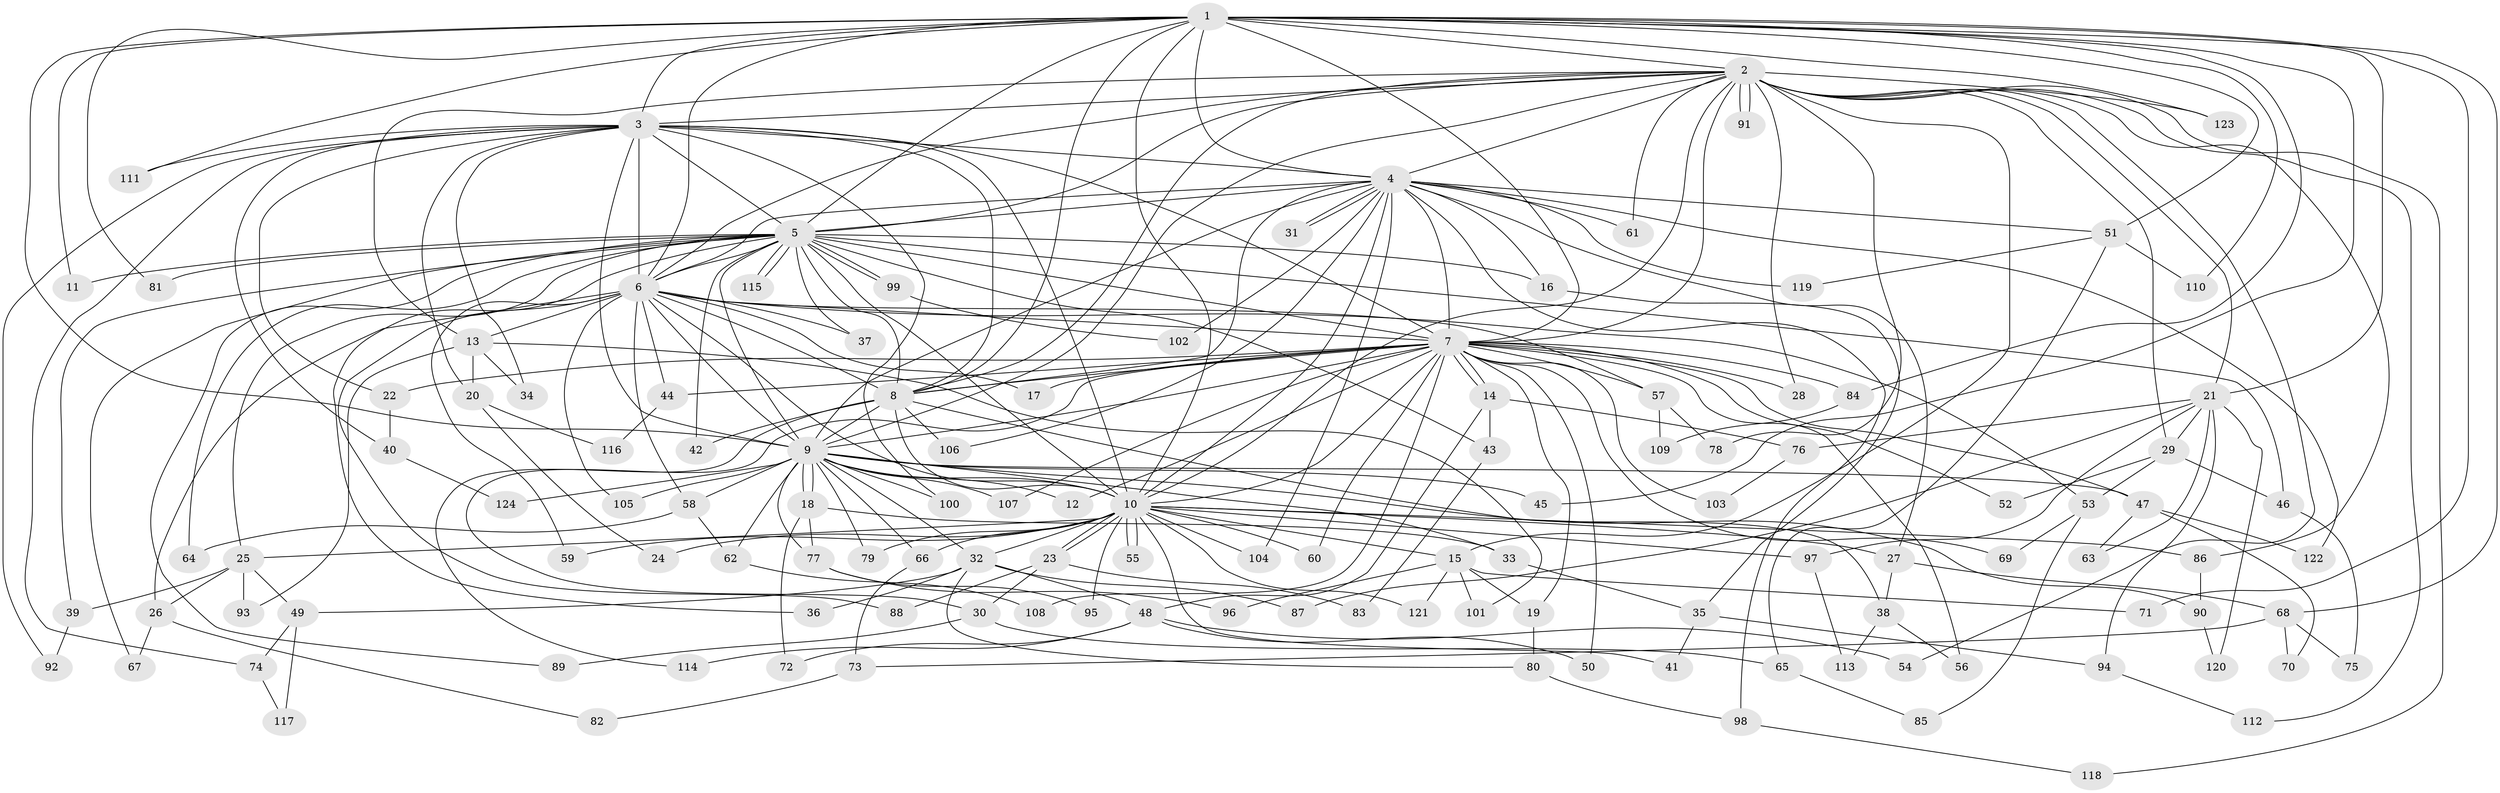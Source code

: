 // coarse degree distribution, {14: 0.10526315789473684, 4: 0.15789473684210525, 6: 0.07894736842105263, 5: 0.18421052631578946, 18: 0.02631578947368421, 1: 0.10526315789473684, 3: 0.18421052631578946, 17: 0.02631578947368421, 2: 0.02631578947368421, 19: 0.02631578947368421, 9: 0.02631578947368421, 16: 0.02631578947368421, 11: 0.02631578947368421}
// Generated by graph-tools (version 1.1) at 2025/36/03/04/25 23:36:21]
// undirected, 124 vertices, 273 edges
graph export_dot {
  node [color=gray90,style=filled];
  1;
  2;
  3;
  4;
  5;
  6;
  7;
  8;
  9;
  10;
  11;
  12;
  13;
  14;
  15;
  16;
  17;
  18;
  19;
  20;
  21;
  22;
  23;
  24;
  25;
  26;
  27;
  28;
  29;
  30;
  31;
  32;
  33;
  34;
  35;
  36;
  37;
  38;
  39;
  40;
  41;
  42;
  43;
  44;
  45;
  46;
  47;
  48;
  49;
  50;
  51;
  52;
  53;
  54;
  55;
  56;
  57;
  58;
  59;
  60;
  61;
  62;
  63;
  64;
  65;
  66;
  67;
  68;
  69;
  70;
  71;
  72;
  73;
  74;
  75;
  76;
  77;
  78;
  79;
  80;
  81;
  82;
  83;
  84;
  85;
  86;
  87;
  88;
  89;
  90;
  91;
  92;
  93;
  94;
  95;
  96;
  97;
  98;
  99;
  100;
  101;
  102;
  103;
  104;
  105;
  106;
  107;
  108;
  109;
  110;
  111;
  112;
  113;
  114;
  115;
  116;
  117;
  118;
  119;
  120;
  121;
  122;
  123;
  124;
  1 -- 2;
  1 -- 3;
  1 -- 4;
  1 -- 5;
  1 -- 6;
  1 -- 7;
  1 -- 8;
  1 -- 9;
  1 -- 10;
  1 -- 11;
  1 -- 21;
  1 -- 45;
  1 -- 51;
  1 -- 68;
  1 -- 71;
  1 -- 81;
  1 -- 84;
  1 -- 110;
  1 -- 111;
  1 -- 123;
  2 -- 3;
  2 -- 4;
  2 -- 5;
  2 -- 6;
  2 -- 7;
  2 -- 8;
  2 -- 9;
  2 -- 10;
  2 -- 13;
  2 -- 15;
  2 -- 21;
  2 -- 28;
  2 -- 29;
  2 -- 54;
  2 -- 61;
  2 -- 78;
  2 -- 86;
  2 -- 91;
  2 -- 91;
  2 -- 112;
  2 -- 118;
  2 -- 123;
  3 -- 4;
  3 -- 5;
  3 -- 6;
  3 -- 7;
  3 -- 8;
  3 -- 9;
  3 -- 10;
  3 -- 20;
  3 -- 22;
  3 -- 34;
  3 -- 40;
  3 -- 74;
  3 -- 92;
  3 -- 100;
  3 -- 111;
  4 -- 5;
  4 -- 6;
  4 -- 7;
  4 -- 8;
  4 -- 9;
  4 -- 10;
  4 -- 16;
  4 -- 27;
  4 -- 31;
  4 -- 31;
  4 -- 51;
  4 -- 61;
  4 -- 98;
  4 -- 102;
  4 -- 104;
  4 -- 106;
  4 -- 119;
  4 -- 122;
  5 -- 6;
  5 -- 7;
  5 -- 8;
  5 -- 9;
  5 -- 10;
  5 -- 11;
  5 -- 16;
  5 -- 25;
  5 -- 36;
  5 -- 37;
  5 -- 39;
  5 -- 42;
  5 -- 43;
  5 -- 46;
  5 -- 64;
  5 -- 67;
  5 -- 81;
  5 -- 89;
  5 -- 99;
  5 -- 99;
  5 -- 115;
  5 -- 115;
  6 -- 7;
  6 -- 8;
  6 -- 9;
  6 -- 10;
  6 -- 13;
  6 -- 17;
  6 -- 26;
  6 -- 37;
  6 -- 44;
  6 -- 53;
  6 -- 57;
  6 -- 58;
  6 -- 59;
  6 -- 88;
  6 -- 105;
  7 -- 8;
  7 -- 9;
  7 -- 10;
  7 -- 12;
  7 -- 14;
  7 -- 14;
  7 -- 17;
  7 -- 19;
  7 -- 22;
  7 -- 28;
  7 -- 30;
  7 -- 44;
  7 -- 47;
  7 -- 50;
  7 -- 52;
  7 -- 56;
  7 -- 57;
  7 -- 60;
  7 -- 69;
  7 -- 84;
  7 -- 103;
  7 -- 107;
  7 -- 108;
  8 -- 9;
  8 -- 10;
  8 -- 38;
  8 -- 42;
  8 -- 106;
  8 -- 114;
  9 -- 10;
  9 -- 12;
  9 -- 18;
  9 -- 18;
  9 -- 32;
  9 -- 33;
  9 -- 45;
  9 -- 47;
  9 -- 58;
  9 -- 62;
  9 -- 66;
  9 -- 77;
  9 -- 79;
  9 -- 90;
  9 -- 100;
  9 -- 105;
  9 -- 107;
  9 -- 124;
  10 -- 15;
  10 -- 23;
  10 -- 23;
  10 -- 24;
  10 -- 25;
  10 -- 27;
  10 -- 32;
  10 -- 41;
  10 -- 55;
  10 -- 55;
  10 -- 59;
  10 -- 60;
  10 -- 66;
  10 -- 79;
  10 -- 86;
  10 -- 95;
  10 -- 97;
  10 -- 104;
  10 -- 121;
  13 -- 20;
  13 -- 34;
  13 -- 93;
  13 -- 101;
  14 -- 43;
  14 -- 48;
  14 -- 76;
  15 -- 19;
  15 -- 71;
  15 -- 96;
  15 -- 101;
  15 -- 121;
  16 -- 35;
  18 -- 33;
  18 -- 72;
  18 -- 77;
  19 -- 80;
  20 -- 24;
  20 -- 116;
  21 -- 29;
  21 -- 63;
  21 -- 76;
  21 -- 87;
  21 -- 94;
  21 -- 97;
  21 -- 120;
  22 -- 40;
  23 -- 30;
  23 -- 83;
  23 -- 88;
  25 -- 26;
  25 -- 39;
  25 -- 49;
  25 -- 93;
  26 -- 67;
  26 -- 82;
  27 -- 38;
  27 -- 68;
  29 -- 46;
  29 -- 52;
  29 -- 53;
  30 -- 65;
  30 -- 89;
  32 -- 36;
  32 -- 48;
  32 -- 49;
  32 -- 80;
  32 -- 87;
  33 -- 35;
  35 -- 41;
  35 -- 94;
  38 -- 56;
  38 -- 113;
  39 -- 92;
  40 -- 124;
  43 -- 83;
  44 -- 116;
  46 -- 75;
  47 -- 63;
  47 -- 70;
  47 -- 122;
  48 -- 50;
  48 -- 54;
  48 -- 72;
  48 -- 114;
  49 -- 74;
  49 -- 117;
  51 -- 65;
  51 -- 110;
  51 -- 119;
  53 -- 69;
  53 -- 85;
  57 -- 78;
  57 -- 109;
  58 -- 62;
  58 -- 64;
  62 -- 108;
  65 -- 85;
  66 -- 73;
  68 -- 70;
  68 -- 73;
  68 -- 75;
  73 -- 82;
  74 -- 117;
  76 -- 103;
  77 -- 95;
  77 -- 96;
  80 -- 98;
  84 -- 109;
  86 -- 90;
  90 -- 120;
  94 -- 112;
  97 -- 113;
  98 -- 118;
  99 -- 102;
}
